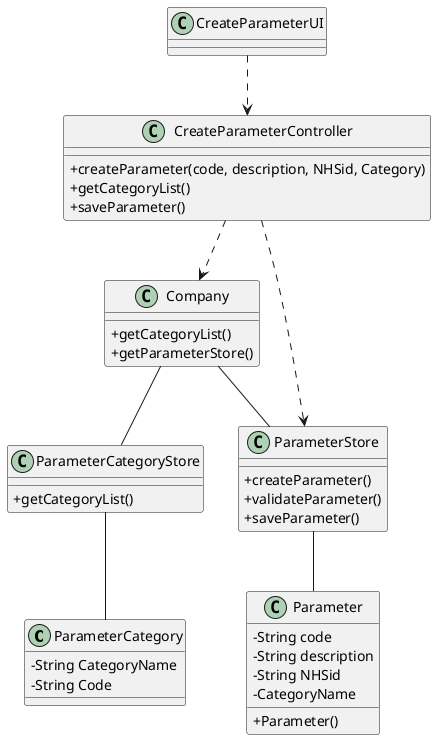 @startuml
skinparam classAttributeIconSize 0


class ParameterCategory {
  -String CategoryName
  -String Code
}


class Company{
+getCategoryList()
+getParameterStore()
}

class CreateParameterController {
+createParameter(code, description, NHSid, Category)
+getCategoryList()
+saveParameter()
}

class CreateParameterUI{
}

class ParameterCategoryStore{
+getCategoryList()
}

class ParameterStore{
+createParameter()
+validateParameter()
+saveParameter()
}
class Parameter{
-String code
-String description
-String NHSid
-CategoryName
+Parameter()
}

CreateParameterUI ..> CreateParameterController

CreateParameterController ..> Company
CreateParameterController ..> ParameterStore

Company -- ParameterCategoryStore
Company -- ParameterStore

ParameterStore -- Parameter

ParameterCategoryStore -- ParameterCategory





@enduml